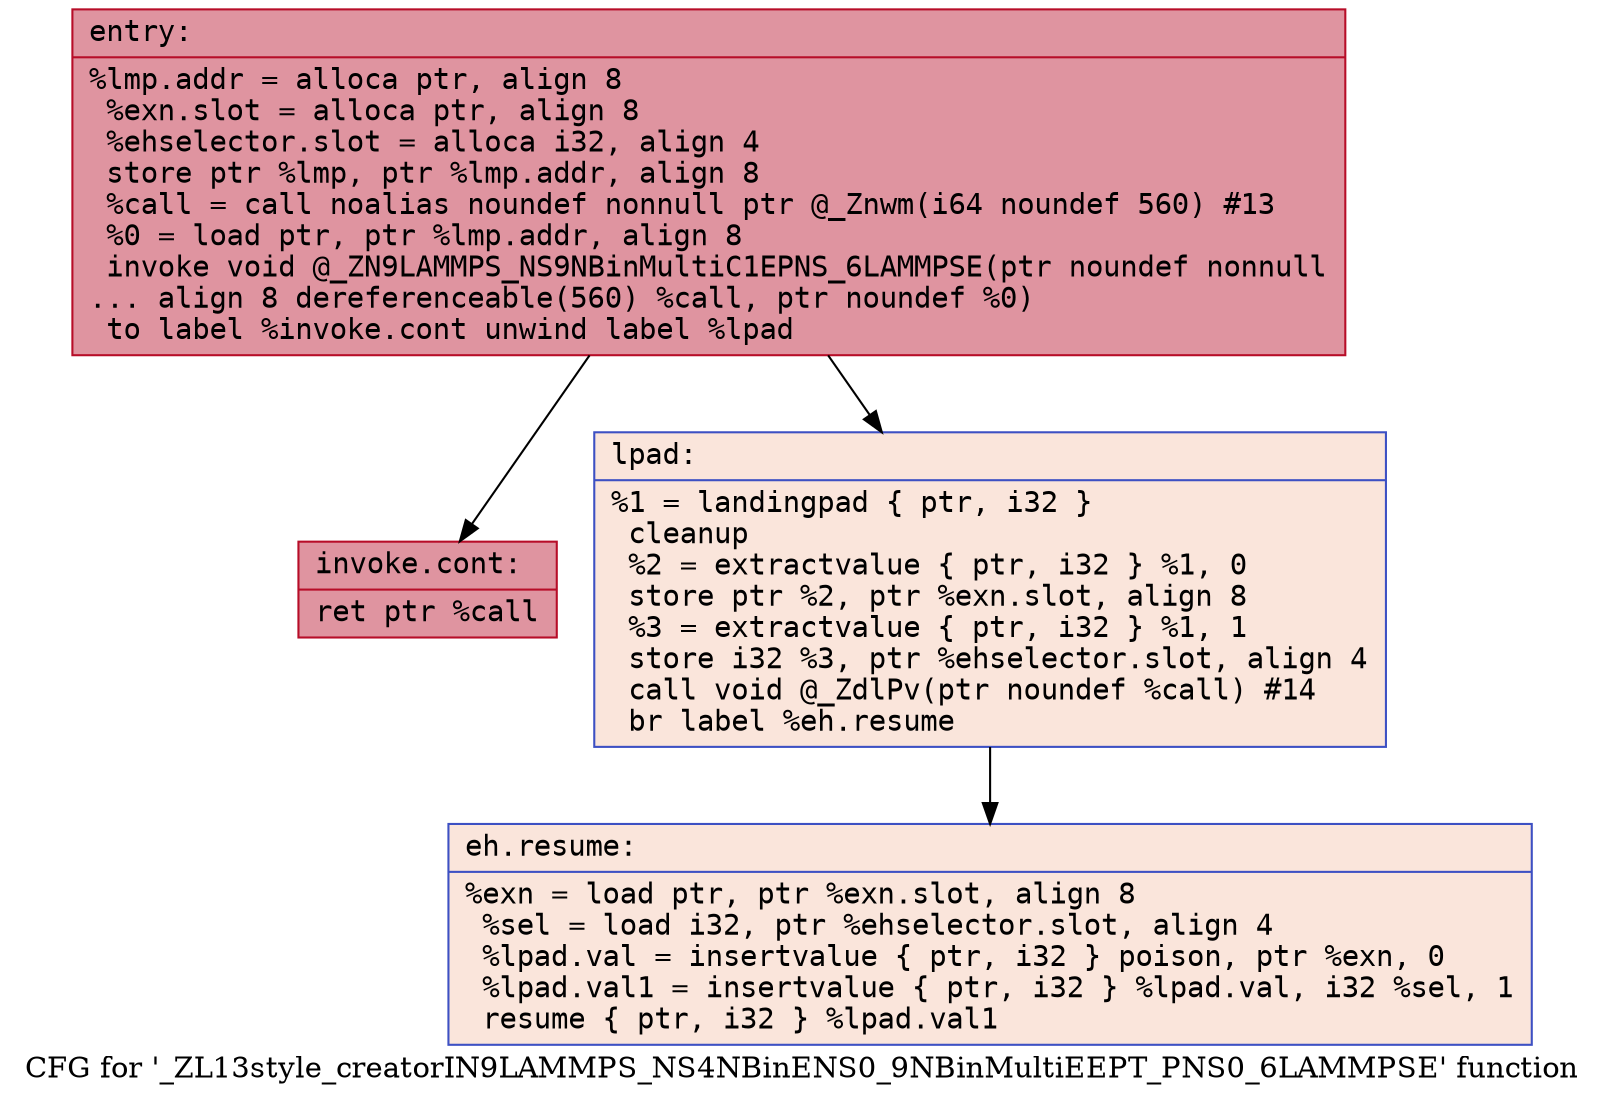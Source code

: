 digraph "CFG for '_ZL13style_creatorIN9LAMMPS_NS4NBinENS0_9NBinMultiEEPT_PNS0_6LAMMPSE' function" {
	label="CFG for '_ZL13style_creatorIN9LAMMPS_NS4NBinENS0_9NBinMultiEEPT_PNS0_6LAMMPSE' function";

	Node0x5563bdef7bb0 [shape=record,color="#b70d28ff", style=filled, fillcolor="#b70d2870" fontname="Courier",label="{entry:\l|  %lmp.addr = alloca ptr, align 8\l  %exn.slot = alloca ptr, align 8\l  %ehselector.slot = alloca i32, align 4\l  store ptr %lmp, ptr %lmp.addr, align 8\l  %call = call noalias noundef nonnull ptr @_Znwm(i64 noundef 560) #13\l  %0 = load ptr, ptr %lmp.addr, align 8\l  invoke void @_ZN9LAMMPS_NS9NBinMultiC1EPNS_6LAMMPSE(ptr noundef nonnull\l... align 8 dereferenceable(560) %call, ptr noundef %0)\l          to label %invoke.cont unwind label %lpad\l}"];
	Node0x5563bdef7bb0 -> Node0x5563bdeef580[tooltip="entry -> invoke.cont\nProbability 100.00%" ];
	Node0x5563bdef7bb0 -> Node0x5563bdeef600[tooltip="entry -> lpad\nProbability 0.00%" ];
	Node0x5563bdeef580 [shape=record,color="#b70d28ff", style=filled, fillcolor="#b70d2870" fontname="Courier",label="{invoke.cont:\l|  ret ptr %call\l}"];
	Node0x5563bdeef600 [shape=record,color="#3d50c3ff", style=filled, fillcolor="#f4c5ad70" fontname="Courier",label="{lpad:\l|  %1 = landingpad \{ ptr, i32 \}\l          cleanup\l  %2 = extractvalue \{ ptr, i32 \} %1, 0\l  store ptr %2, ptr %exn.slot, align 8\l  %3 = extractvalue \{ ptr, i32 \} %1, 1\l  store i32 %3, ptr %ehselector.slot, align 4\l  call void @_ZdlPv(ptr noundef %call) #14\l  br label %eh.resume\l}"];
	Node0x5563bdeef600 -> Node0x5563bdeefc90[tooltip="lpad -> eh.resume\nProbability 100.00%" ];
	Node0x5563bdeefc90 [shape=record,color="#3d50c3ff", style=filled, fillcolor="#f4c5ad70" fontname="Courier",label="{eh.resume:\l|  %exn = load ptr, ptr %exn.slot, align 8\l  %sel = load i32, ptr %ehselector.slot, align 4\l  %lpad.val = insertvalue \{ ptr, i32 \} poison, ptr %exn, 0\l  %lpad.val1 = insertvalue \{ ptr, i32 \} %lpad.val, i32 %sel, 1\l  resume \{ ptr, i32 \} %lpad.val1\l}"];
}
